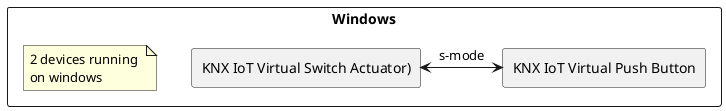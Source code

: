 @startuml
skinparam componentStyle rectangle


rectangle "Windows"  as host{
        component "KNX IoT Virtual Push Button" as o1
        component "KNX IoT Virtual Switch Actuator)" as cli
        cli <-> o1 : s-mode


        note as N
2 devices running 
on windows
end note

}

@enduml